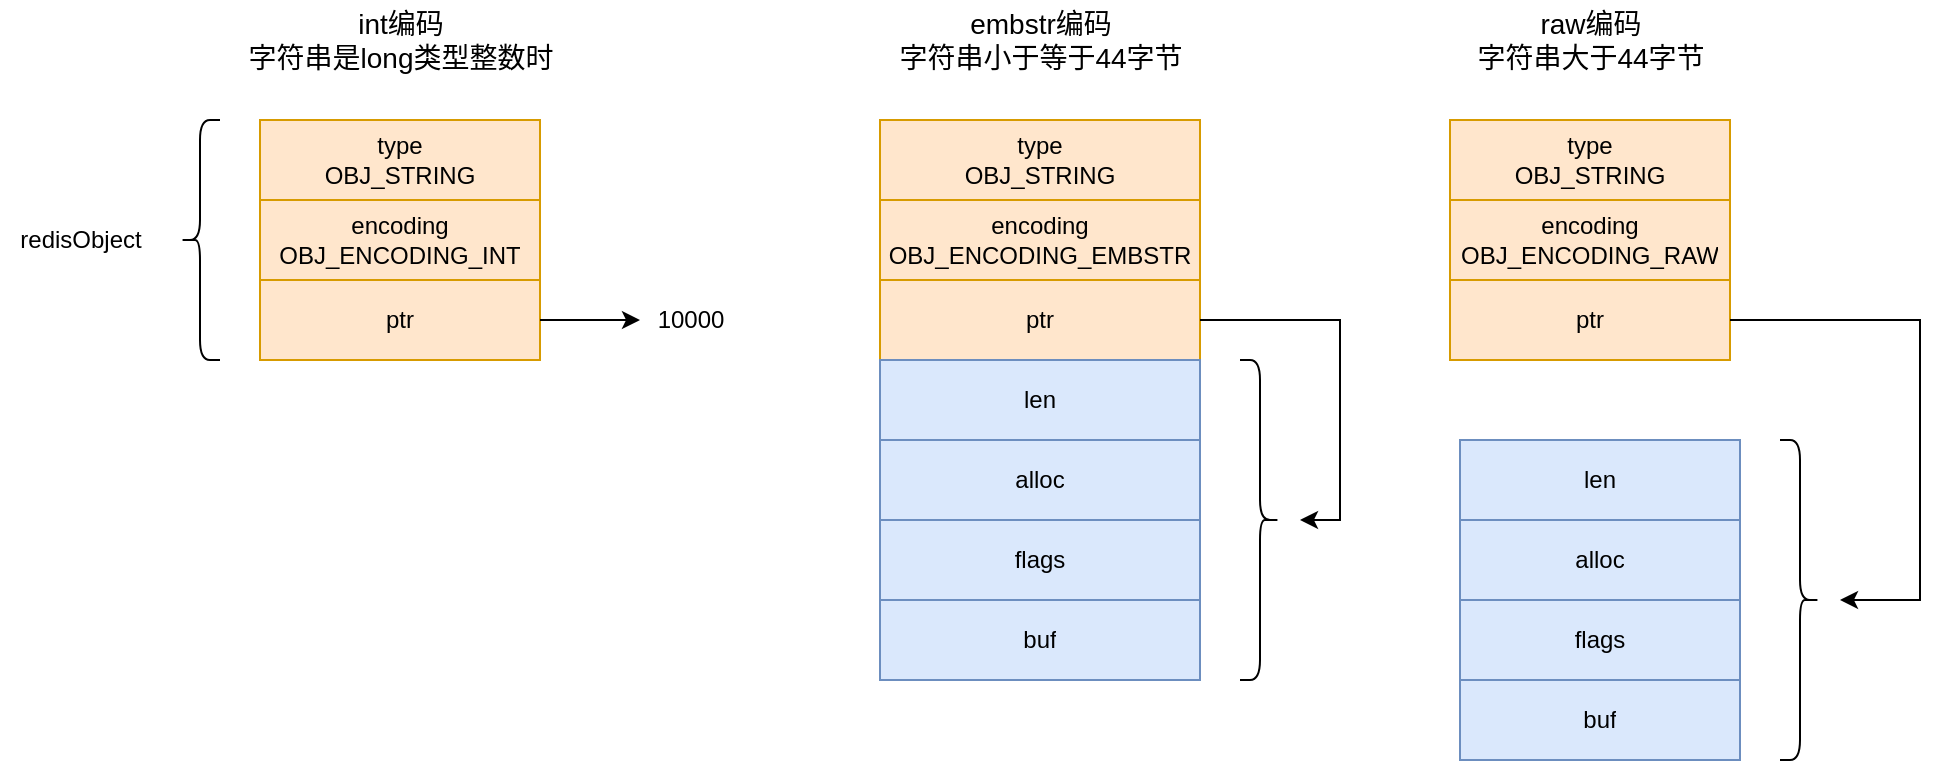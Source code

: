 <mxfile version="15.4.0" type="device"><diagram id="wEZ5S18bXuYC9kY5C5lS" name="第 1 页"><mxGraphModel dx="1773" dy="629" grid="1" gridSize="10" guides="1" tooltips="1" connect="1" arrows="1" fold="1" page="1" pageScale="1" pageWidth="827" pageHeight="1169" math="0" shadow="0"><root><mxCell id="0"/><mxCell id="1" parent="0"/><mxCell id="EXzME9Cwdz4AOtn9aumb-1" value="" style="shape=table;html=1;whiteSpace=wrap;startSize=0;container=1;collapsible=0;childLayout=tableLayout;fillColor=#ffe6cc;strokeColor=#d79b00;" parent="1" vertex="1"><mxGeometry x="80" y="300" width="140" height="120" as="geometry"/></mxCell><mxCell id="EXzME9Cwdz4AOtn9aumb-6" value="" style="shape=partialRectangle;html=1;whiteSpace=wrap;collapsible=0;dropTarget=0;pointerEvents=0;fillColor=none;top=0;left=0;bottom=0;right=0;points=[[0,0.5],[1,0.5]];portConstraint=eastwest;" parent="EXzME9Cwdz4AOtn9aumb-1" vertex="1"><mxGeometry width="140" height="40" as="geometry"/></mxCell><mxCell id="EXzME9Cwdz4AOtn9aumb-7" value="type&lt;br&gt;OBJ_STRING" style="shape=partialRectangle;html=1;whiteSpace=wrap;connectable=0;fillColor=none;top=0;left=0;bottom=0;right=0;overflow=hidden;pointerEvents=1;" parent="EXzME9Cwdz4AOtn9aumb-6" vertex="1"><mxGeometry width="140" height="40" as="geometry"><mxRectangle width="140" height="40" as="alternateBounds"/></mxGeometry></mxCell><mxCell id="EXzME9Cwdz4AOtn9aumb-10" value="" style="shape=partialRectangle;html=1;whiteSpace=wrap;collapsible=0;dropTarget=0;pointerEvents=0;fillColor=none;top=0;left=0;bottom=0;right=0;points=[[0,0.5],[1,0.5]];portConstraint=eastwest;" parent="EXzME9Cwdz4AOtn9aumb-1" vertex="1"><mxGeometry y="40" width="140" height="40" as="geometry"/></mxCell><mxCell id="EXzME9Cwdz4AOtn9aumb-11" value="encoding&lt;br&gt;OBJ_ENCODING_INT" style="shape=partialRectangle;html=1;whiteSpace=wrap;connectable=0;fillColor=none;top=0;left=0;bottom=0;right=0;overflow=hidden;pointerEvents=1;" parent="EXzME9Cwdz4AOtn9aumb-10" vertex="1"><mxGeometry width="140" height="40" as="geometry"><mxRectangle width="140" height="40" as="alternateBounds"/></mxGeometry></mxCell><mxCell id="EXzME9Cwdz4AOtn9aumb-14" style="shape=partialRectangle;html=1;whiteSpace=wrap;collapsible=0;dropTarget=0;pointerEvents=0;fillColor=none;top=0;left=0;bottom=0;right=0;points=[[0,0.5],[1,0.5]];portConstraint=eastwest;" parent="EXzME9Cwdz4AOtn9aumb-1" vertex="1"><mxGeometry y="80" width="140" height="40" as="geometry"/></mxCell><mxCell id="EXzME9Cwdz4AOtn9aumb-15" value="ptr" style="shape=partialRectangle;html=1;whiteSpace=wrap;connectable=0;fillColor=none;top=0;left=0;bottom=0;right=0;overflow=hidden;pointerEvents=1;" parent="EXzME9Cwdz4AOtn9aumb-14" vertex="1"><mxGeometry width="140" height="40" as="geometry"><mxRectangle width="140" height="40" as="alternateBounds"/></mxGeometry></mxCell><mxCell id="EXzME9Cwdz4AOtn9aumb-16" value="" style="shape=table;html=1;whiteSpace=wrap;startSize=0;container=1;collapsible=0;childLayout=tableLayout;fillColor=#ffe6cc;strokeColor=#d79b00;" parent="1" vertex="1"><mxGeometry x="390" y="300" width="160" height="120" as="geometry"/></mxCell><mxCell id="EXzME9Cwdz4AOtn9aumb-19" value="" style="shape=partialRectangle;html=1;whiteSpace=wrap;collapsible=0;dropTarget=0;pointerEvents=0;fillColor=none;top=0;left=0;bottom=0;right=0;points=[[0,0.5],[1,0.5]];portConstraint=eastwest;" parent="EXzME9Cwdz4AOtn9aumb-16" vertex="1"><mxGeometry width="160" height="40" as="geometry"/></mxCell><mxCell id="EXzME9Cwdz4AOtn9aumb-20" value="type&lt;br&gt;OBJ_STRING" style="shape=partialRectangle;html=1;whiteSpace=wrap;connectable=0;fillColor=none;top=0;left=0;bottom=0;right=0;overflow=hidden;pointerEvents=1;" parent="EXzME9Cwdz4AOtn9aumb-19" vertex="1"><mxGeometry width="160" height="40" as="geometry"><mxRectangle width="160" height="40" as="alternateBounds"/></mxGeometry></mxCell><mxCell id="EXzME9Cwdz4AOtn9aumb-21" value="" style="shape=partialRectangle;html=1;whiteSpace=wrap;collapsible=0;dropTarget=0;pointerEvents=0;fillColor=none;top=0;left=0;bottom=0;right=0;points=[[0,0.5],[1,0.5]];portConstraint=eastwest;" parent="EXzME9Cwdz4AOtn9aumb-16" vertex="1"><mxGeometry y="40" width="160" height="40" as="geometry"/></mxCell><mxCell id="EXzME9Cwdz4AOtn9aumb-22" value="encoding&lt;br&gt;OBJ_ENCODING_EMBSTR" style="shape=partialRectangle;html=1;whiteSpace=wrap;connectable=0;fillColor=none;top=0;left=0;bottom=0;right=0;overflow=hidden;pointerEvents=1;" parent="EXzME9Cwdz4AOtn9aumb-21" vertex="1"><mxGeometry width="160" height="40" as="geometry"><mxRectangle width="160" height="40" as="alternateBounds"/></mxGeometry></mxCell><mxCell id="EXzME9Cwdz4AOtn9aumb-23" style="shape=partialRectangle;html=1;whiteSpace=wrap;collapsible=0;dropTarget=0;pointerEvents=0;fillColor=none;top=0;left=0;bottom=0;right=0;points=[[0,0.5],[1,0.5]];portConstraint=eastwest;" parent="EXzME9Cwdz4AOtn9aumb-16" vertex="1"><mxGeometry y="80" width="160" height="40" as="geometry"/></mxCell><mxCell id="EXzME9Cwdz4AOtn9aumb-24" value="ptr" style="shape=partialRectangle;html=1;whiteSpace=wrap;connectable=0;fillColor=none;top=0;left=0;bottom=0;right=0;overflow=hidden;pointerEvents=1;" parent="EXzME9Cwdz4AOtn9aumb-23" vertex="1"><mxGeometry width="160" height="40" as="geometry"><mxRectangle width="160" height="40" as="alternateBounds"/></mxGeometry></mxCell><mxCell id="EXzME9Cwdz4AOtn9aumb-25" value="" style="shape=table;html=1;whiteSpace=wrap;startSize=0;container=1;collapsible=0;childLayout=tableLayout;fillColor=#ffe6cc;strokeColor=#d79b00;" parent="1" vertex="1"><mxGeometry x="675" y="300" width="140" height="120" as="geometry"/></mxCell><mxCell id="EXzME9Cwdz4AOtn9aumb-28" value="" style="shape=partialRectangle;html=1;whiteSpace=wrap;collapsible=0;dropTarget=0;pointerEvents=0;fillColor=none;top=0;left=0;bottom=0;right=0;points=[[0,0.5],[1,0.5]];portConstraint=eastwest;" parent="EXzME9Cwdz4AOtn9aumb-25" vertex="1"><mxGeometry width="140" height="40" as="geometry"/></mxCell><mxCell id="EXzME9Cwdz4AOtn9aumb-29" value="type&lt;br&gt;OBJ_STRING" style="shape=partialRectangle;html=1;whiteSpace=wrap;connectable=0;fillColor=none;top=0;left=0;bottom=0;right=0;overflow=hidden;pointerEvents=1;" parent="EXzME9Cwdz4AOtn9aumb-28" vertex="1"><mxGeometry width="140" height="40" as="geometry"><mxRectangle width="140" height="40" as="alternateBounds"/></mxGeometry></mxCell><mxCell id="EXzME9Cwdz4AOtn9aumb-30" value="" style="shape=partialRectangle;html=1;whiteSpace=wrap;collapsible=0;dropTarget=0;pointerEvents=0;fillColor=none;top=0;left=0;bottom=0;right=0;points=[[0,0.5],[1,0.5]];portConstraint=eastwest;" parent="EXzME9Cwdz4AOtn9aumb-25" vertex="1"><mxGeometry y="40" width="140" height="40" as="geometry"/></mxCell><mxCell id="EXzME9Cwdz4AOtn9aumb-31" value="encoding&lt;br&gt;OBJ_ENCODING_RAW" style="shape=partialRectangle;html=1;whiteSpace=wrap;connectable=0;fillColor=none;top=0;left=0;bottom=0;right=0;overflow=hidden;pointerEvents=1;" parent="EXzME9Cwdz4AOtn9aumb-30" vertex="1"><mxGeometry width="140" height="40" as="geometry"><mxRectangle width="140" height="40" as="alternateBounds"/></mxGeometry></mxCell><mxCell id="EXzME9Cwdz4AOtn9aumb-32" style="shape=partialRectangle;html=1;whiteSpace=wrap;collapsible=0;dropTarget=0;pointerEvents=0;fillColor=none;top=0;left=0;bottom=0;right=0;points=[[0,0.5],[1,0.5]];portConstraint=eastwest;" parent="EXzME9Cwdz4AOtn9aumb-25" vertex="1"><mxGeometry y="80" width="140" height="40" as="geometry"/></mxCell><mxCell id="EXzME9Cwdz4AOtn9aumb-33" value="ptr" style="shape=partialRectangle;html=1;whiteSpace=wrap;connectable=0;fillColor=none;top=0;left=0;bottom=0;right=0;overflow=hidden;pointerEvents=1;" parent="EXzME9Cwdz4AOtn9aumb-32" vertex="1"><mxGeometry width="140" height="40" as="geometry"><mxRectangle width="140" height="40" as="alternateBounds"/></mxGeometry></mxCell><mxCell id="EXzME9Cwdz4AOtn9aumb-35" value="10000" style="text;html=1;align=center;verticalAlign=middle;resizable=0;points=[];autosize=1;strokeColor=none;fillColor=none;" parent="1" vertex="1"><mxGeometry x="270" y="390" width="50" height="20" as="geometry"/></mxCell><mxCell id="EXzME9Cwdz4AOtn9aumb-48" value="" style="shape=curlyBracket;whiteSpace=wrap;html=1;rounded=1;flipH=1;" parent="1" vertex="1"><mxGeometry x="570" y="420" width="20" height="160" as="geometry"/></mxCell><mxCell id="EXzME9Cwdz4AOtn9aumb-50" style="edgeStyle=orthogonalEdgeStyle;rounded=0;orthogonalLoop=1;jettySize=auto;html=1;exitX=1;exitY=0.5;exitDx=0;exitDy=0;" parent="1" source="EXzME9Cwdz4AOtn9aumb-23" edge="1"><mxGeometry relative="1" as="geometry"><mxPoint x="600" y="500" as="targetPoint"/><Array as="points"><mxPoint x="620" y="400"/><mxPoint x="620" y="500"/></Array></mxGeometry></mxCell><mxCell id="EXzME9Cwdz4AOtn9aumb-51" value="" style="shape=table;html=1;whiteSpace=wrap;startSize=0;container=1;collapsible=0;childLayout=tableLayout;fillColor=#dae8fc;strokeColor=#6c8ebf;" parent="1" vertex="1"><mxGeometry x="680" y="460" width="140" height="160" as="geometry"/></mxCell><mxCell id="EXzME9Cwdz4AOtn9aumb-52" value="" style="shape=partialRectangle;html=1;whiteSpace=wrap;collapsible=0;dropTarget=0;pointerEvents=0;fillColor=none;top=0;left=0;bottom=0;right=0;points=[[0,0.5],[1,0.5]];portConstraint=eastwest;" parent="EXzME9Cwdz4AOtn9aumb-51" vertex="1"><mxGeometry width="140" height="40" as="geometry"/></mxCell><mxCell id="EXzME9Cwdz4AOtn9aumb-53" value="len" style="shape=partialRectangle;html=1;whiteSpace=wrap;connectable=0;fillColor=none;top=0;left=0;bottom=0;right=0;overflow=hidden;pointerEvents=1;" parent="EXzME9Cwdz4AOtn9aumb-52" vertex="1"><mxGeometry width="140" height="40" as="geometry"><mxRectangle width="140" height="40" as="alternateBounds"/></mxGeometry></mxCell><mxCell id="EXzME9Cwdz4AOtn9aumb-56" value="" style="shape=partialRectangle;html=1;whiteSpace=wrap;collapsible=0;dropTarget=0;pointerEvents=0;fillColor=none;top=0;left=0;bottom=0;right=0;points=[[0,0.5],[1,0.5]];portConstraint=eastwest;" parent="EXzME9Cwdz4AOtn9aumb-51" vertex="1"><mxGeometry y="40" width="140" height="40" as="geometry"/></mxCell><mxCell id="EXzME9Cwdz4AOtn9aumb-57" value="alloc" style="shape=partialRectangle;html=1;whiteSpace=wrap;connectable=0;fillColor=none;top=0;left=0;bottom=0;right=0;overflow=hidden;pointerEvents=1;" parent="EXzME9Cwdz4AOtn9aumb-56" vertex="1"><mxGeometry width="140" height="40" as="geometry"><mxRectangle width="140" height="40" as="alternateBounds"/></mxGeometry></mxCell><mxCell id="EXzME9Cwdz4AOtn9aumb-60" value="" style="shape=partialRectangle;html=1;whiteSpace=wrap;collapsible=0;dropTarget=0;pointerEvents=0;fillColor=none;top=0;left=0;bottom=0;right=0;points=[[0,0.5],[1,0.5]];portConstraint=eastwest;" parent="EXzME9Cwdz4AOtn9aumb-51" vertex="1"><mxGeometry y="80" width="140" height="40" as="geometry"/></mxCell><mxCell id="EXzME9Cwdz4AOtn9aumb-61" value="flags" style="shape=partialRectangle;html=1;whiteSpace=wrap;connectable=0;fillColor=none;top=0;left=0;bottom=0;right=0;overflow=hidden;pointerEvents=1;" parent="EXzME9Cwdz4AOtn9aumb-60" vertex="1"><mxGeometry width="140" height="40" as="geometry"><mxRectangle width="140" height="40" as="alternateBounds"/></mxGeometry></mxCell><mxCell id="EXzME9Cwdz4AOtn9aumb-64" style="shape=partialRectangle;html=1;whiteSpace=wrap;collapsible=0;dropTarget=0;pointerEvents=0;fillColor=none;top=0;left=0;bottom=0;right=0;points=[[0,0.5],[1,0.5]];portConstraint=eastwest;" parent="EXzME9Cwdz4AOtn9aumb-51" vertex="1"><mxGeometry y="120" width="140" height="40" as="geometry"/></mxCell><mxCell id="EXzME9Cwdz4AOtn9aumb-65" value="buf" style="shape=partialRectangle;html=1;whiteSpace=wrap;connectable=0;fillColor=none;top=0;left=0;bottom=0;right=0;overflow=hidden;pointerEvents=1;" parent="EXzME9Cwdz4AOtn9aumb-64" vertex="1"><mxGeometry width="140" height="40" as="geometry"><mxRectangle width="140" height="40" as="alternateBounds"/></mxGeometry></mxCell><mxCell id="EXzME9Cwdz4AOtn9aumb-66" value="" style="shape=curlyBracket;whiteSpace=wrap;html=1;rounded=1;flipH=1;" parent="1" vertex="1"><mxGeometry x="840" y="460" width="20" height="160" as="geometry"/></mxCell><mxCell id="EXzME9Cwdz4AOtn9aumb-67" style="edgeStyle=orthogonalEdgeStyle;rounded=0;orthogonalLoop=1;jettySize=auto;html=1;exitX=1;exitY=0.5;exitDx=0;exitDy=0;" parent="1" source="EXzME9Cwdz4AOtn9aumb-32" edge="1"><mxGeometry relative="1" as="geometry"><mxPoint x="870" y="540" as="targetPoint"/><Array as="points"><mxPoint x="910" y="400"/><mxPoint x="910" y="540"/></Array></mxGeometry></mxCell><mxCell id="EXzME9Cwdz4AOtn9aumb-68" value="" style="shape=table;html=1;whiteSpace=wrap;startSize=0;container=1;collapsible=0;childLayout=tableLayout;fillColor=#dae8fc;strokeColor=#6c8ebf;" parent="1" vertex="1"><mxGeometry x="390" y="420" width="160" height="160" as="geometry"/></mxCell><mxCell id="EXzME9Cwdz4AOtn9aumb-69" value="" style="shape=partialRectangle;html=1;whiteSpace=wrap;collapsible=0;dropTarget=0;pointerEvents=0;fillColor=none;top=0;left=0;bottom=0;right=0;points=[[0,0.5],[1,0.5]];portConstraint=eastwest;" parent="EXzME9Cwdz4AOtn9aumb-68" vertex="1"><mxGeometry width="160" height="40" as="geometry"/></mxCell><mxCell id="EXzME9Cwdz4AOtn9aumb-70" value="len" style="shape=partialRectangle;html=1;whiteSpace=wrap;connectable=0;fillColor=none;top=0;left=0;bottom=0;right=0;overflow=hidden;pointerEvents=1;" parent="EXzME9Cwdz4AOtn9aumb-69" vertex="1"><mxGeometry width="160" height="40" as="geometry"><mxRectangle width="160" height="40" as="alternateBounds"/></mxGeometry></mxCell><mxCell id="EXzME9Cwdz4AOtn9aumb-71" value="" style="shape=partialRectangle;html=1;whiteSpace=wrap;collapsible=0;dropTarget=0;pointerEvents=0;fillColor=none;top=0;left=0;bottom=0;right=0;points=[[0,0.5],[1,0.5]];portConstraint=eastwest;" parent="EXzME9Cwdz4AOtn9aumb-68" vertex="1"><mxGeometry y="40" width="160" height="40" as="geometry"/></mxCell><mxCell id="EXzME9Cwdz4AOtn9aumb-72" value="alloc" style="shape=partialRectangle;html=1;whiteSpace=wrap;connectable=0;fillColor=none;top=0;left=0;bottom=0;right=0;overflow=hidden;pointerEvents=1;" parent="EXzME9Cwdz4AOtn9aumb-71" vertex="1"><mxGeometry width="160" height="40" as="geometry"><mxRectangle width="160" height="40" as="alternateBounds"/></mxGeometry></mxCell><mxCell id="EXzME9Cwdz4AOtn9aumb-73" value="" style="shape=partialRectangle;html=1;whiteSpace=wrap;collapsible=0;dropTarget=0;pointerEvents=0;fillColor=none;top=0;left=0;bottom=0;right=0;points=[[0,0.5],[1,0.5]];portConstraint=eastwest;" parent="EXzME9Cwdz4AOtn9aumb-68" vertex="1"><mxGeometry y="80" width="160" height="40" as="geometry"/></mxCell><mxCell id="EXzME9Cwdz4AOtn9aumb-74" value="flags" style="shape=partialRectangle;html=1;whiteSpace=wrap;connectable=0;fillColor=none;top=0;left=0;bottom=0;right=0;overflow=hidden;pointerEvents=1;" parent="EXzME9Cwdz4AOtn9aumb-73" vertex="1"><mxGeometry width="160" height="40" as="geometry"><mxRectangle width="160" height="40" as="alternateBounds"/></mxGeometry></mxCell><mxCell id="EXzME9Cwdz4AOtn9aumb-75" style="shape=partialRectangle;html=1;whiteSpace=wrap;collapsible=0;dropTarget=0;pointerEvents=0;fillColor=none;top=0;left=0;bottom=0;right=0;points=[[0,0.5],[1,0.5]];portConstraint=eastwest;" parent="EXzME9Cwdz4AOtn9aumb-68" vertex="1"><mxGeometry y="120" width="160" height="40" as="geometry"/></mxCell><mxCell id="EXzME9Cwdz4AOtn9aumb-76" value="buf" style="shape=partialRectangle;html=1;whiteSpace=wrap;connectable=0;fillColor=none;top=0;left=0;bottom=0;right=0;overflow=hidden;pointerEvents=1;" parent="EXzME9Cwdz4AOtn9aumb-75" vertex="1"><mxGeometry width="160" height="40" as="geometry"><mxRectangle width="160" height="40" as="alternateBounds"/></mxGeometry></mxCell><mxCell id="EXzME9Cwdz4AOtn9aumb-77" value="&lt;font style=&quot;font-size: 14px&quot;&gt;int编码&lt;br&gt;字符串是long类型整数时&lt;/font&gt;" style="text;html=1;align=center;verticalAlign=middle;resizable=0;points=[];autosize=1;strokeColor=none;fillColor=none;" parent="1" vertex="1"><mxGeometry x="65" y="240" width="170" height="40" as="geometry"/></mxCell><mxCell id="EXzME9Cwdz4AOtn9aumb-78" value="&lt;font style=&quot;font-size: 14px&quot;&gt;embstr编码&lt;br&gt;字符串小于等于44字节&lt;/font&gt;" style="text;html=1;align=center;verticalAlign=middle;resizable=0;points=[];autosize=1;strokeColor=none;fillColor=none;" parent="1" vertex="1"><mxGeometry x="390" y="240" width="160" height="40" as="geometry"/></mxCell><mxCell id="EXzME9Cwdz4AOtn9aumb-79" value="&lt;font style=&quot;font-size: 14px&quot;&gt;raw编码&lt;br&gt;字符串大于44字节&lt;/font&gt;" style="text;html=1;align=center;verticalAlign=middle;resizable=0;points=[];autosize=1;strokeColor=none;fillColor=none;" parent="1" vertex="1"><mxGeometry x="680" y="240" width="130" height="40" as="geometry"/></mxCell><mxCell id="_KS6rzVFsMxFSyFzI_9x-2" style="edgeStyle=orthogonalEdgeStyle;rounded=0;orthogonalLoop=1;jettySize=auto;html=1;exitX=1;exitY=0.5;exitDx=0;exitDy=0;" parent="1" source="EXzME9Cwdz4AOtn9aumb-14" target="EXzME9Cwdz4AOtn9aumb-35" edge="1"><mxGeometry relative="1" as="geometry"/></mxCell><mxCell id="_KS6rzVFsMxFSyFzI_9x-3" value="&lt;span&gt;redisObject&lt;/span&gt;" style="text;html=1;align=center;verticalAlign=middle;resizable=0;points=[];autosize=1;strokeColor=none;fillColor=none;" parent="1" vertex="1"><mxGeometry x="-50" y="350" width="80" height="20" as="geometry"/></mxCell><mxCell id="_KS6rzVFsMxFSyFzI_9x-6" value="" style="shape=curlyBracket;whiteSpace=wrap;html=1;rounded=1;" parent="1" vertex="1"><mxGeometry x="40" y="300" width="20" height="120" as="geometry"/></mxCell></root></mxGraphModel></diagram></mxfile>